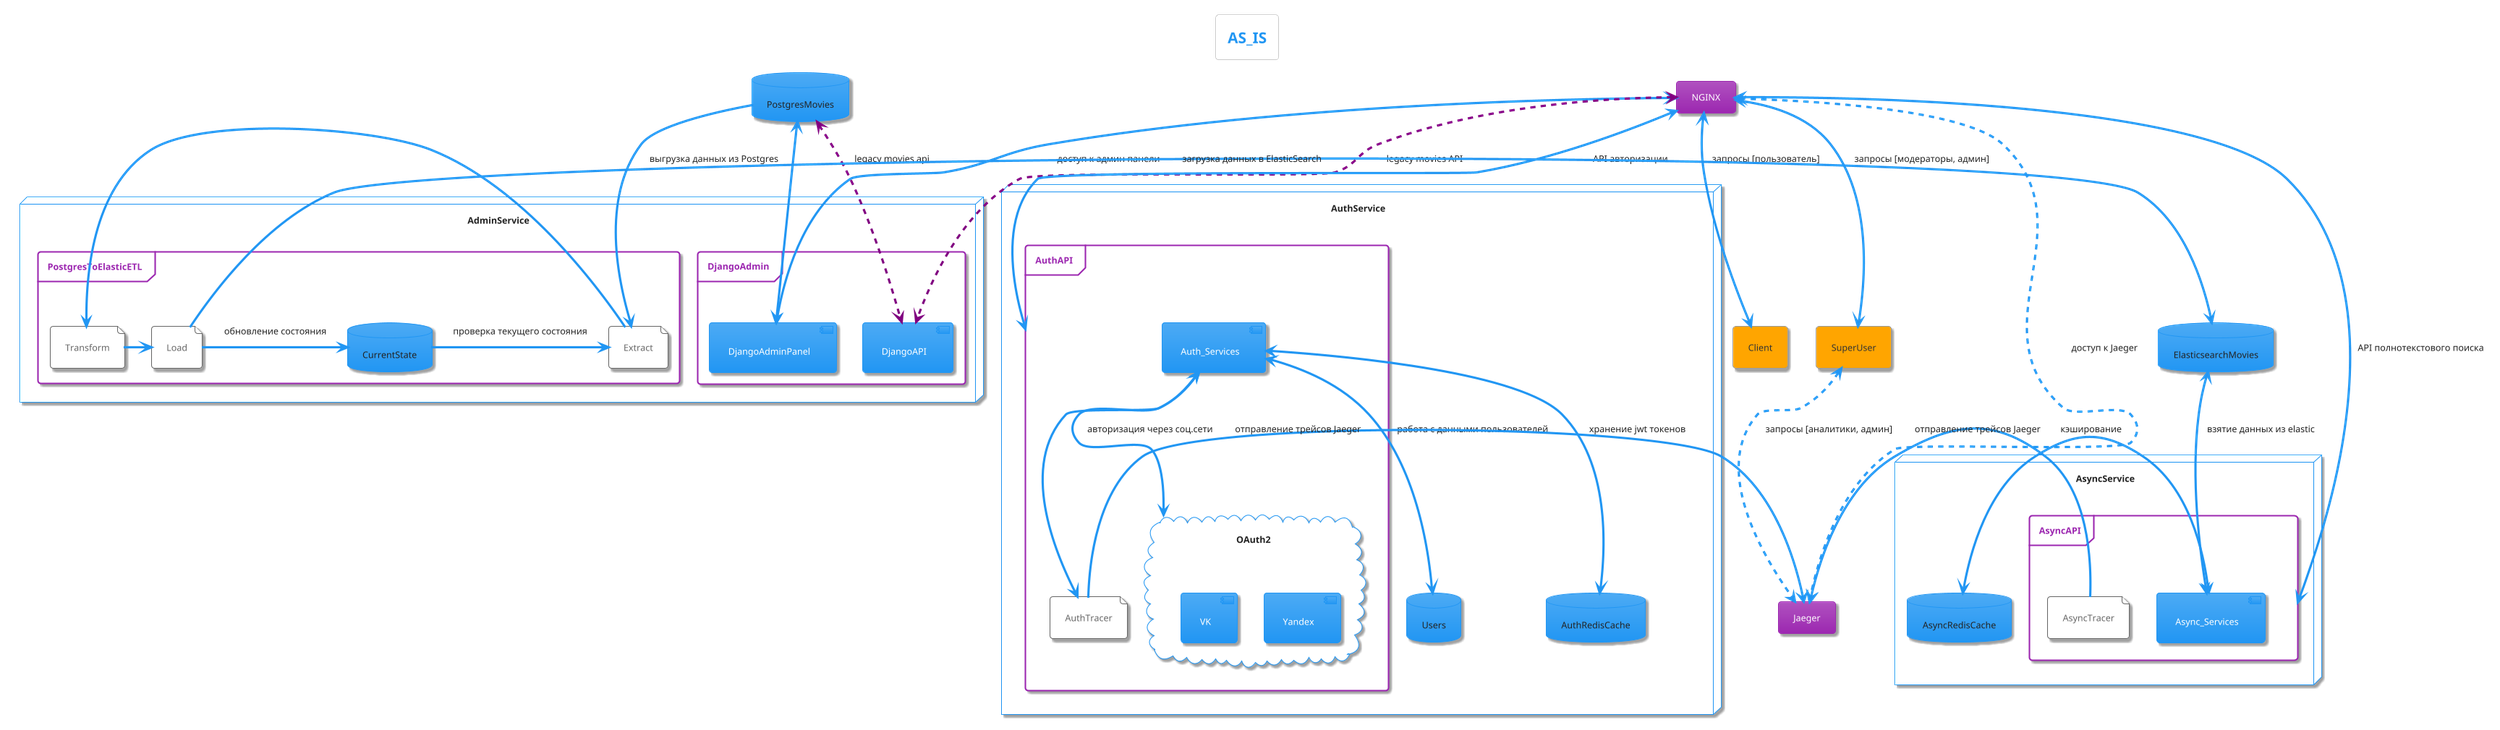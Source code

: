 @startuml as_is
!theme materia
skinparam componentStyle uml2

title AS_IS

agent Client
agent SuperUser
card NGINX
card Jaeger
database PostgresMovies
database ElasticsearchMovies


node AdminService {
    frame DjangoAdmin {
        component DjangoAPI
        component DjangoAdminPanel
    }

    frame PostgresToElasticETL {
        database CurrentState
        file Extract
        file Transform
        file Load

        CurrentState -> Extract: проверка текущего состояния
        Load -> CurrentState: обновление состояния
        
        Extract -> Transform
        Transform -> Load
    }
}


node AsyncService {
    database AsyncRedisCache
    frame AsyncAPI {
        component Async_Services
        file AsyncTracer
    }

    Async_Services <-> AsyncRedisCache: кэширование
    AsyncTracer -> Jaeger: отправление трейсов Jaeger
}


node AuthService {
    database Users
    database AuthRedisCache
    frame AuthAPI {
        component Auth_Services
        file AuthTracer
        cloud OAuth2 {
            component Yandex
            component VK
        }
    }
    
    Auth_Services <--> Users: работа с данными пользователей
    Auth_Services <--> AuthTracer
    Auth_Services <--> OAuth2: авторизация через соц.сети
    Auth_Services <--> AuthRedisCache: хранение jwt токенов
    
    AuthTracer -> Jaeger: отправление трейсов Jaeger
}

' NGINX connections
NGINX <--> Client: запросы [пользователь]
NGINX <--> SuperUser: запросы [модераторы, админ]
NGINX <--> DjangoAdminPanel: доступ к админ панели
NGINX <.[#Purple].> DjangoAPI: legacy movies API
NGINX <--> AsyncAPI: API полнотекстового поиска
NGINX <--> AuthAPI: API авторизации
NGINX <..> Jaeger: доступ к Jaeger

PostgresMovies -> Extract: выгрузка данных из Postgres
PostgresMovies <.[#Purple].> DjangoAPI: legacy movies api
PostgresMovies <--> DjangoAdminPanel

Load -> ElasticsearchMovies: загрузка данных в ElasticSearch
ElasticsearchMovies <--> Async_Services: взятие данных из elastic

SuperUser <.> Jaeger: запросы [аналитики, админ]
